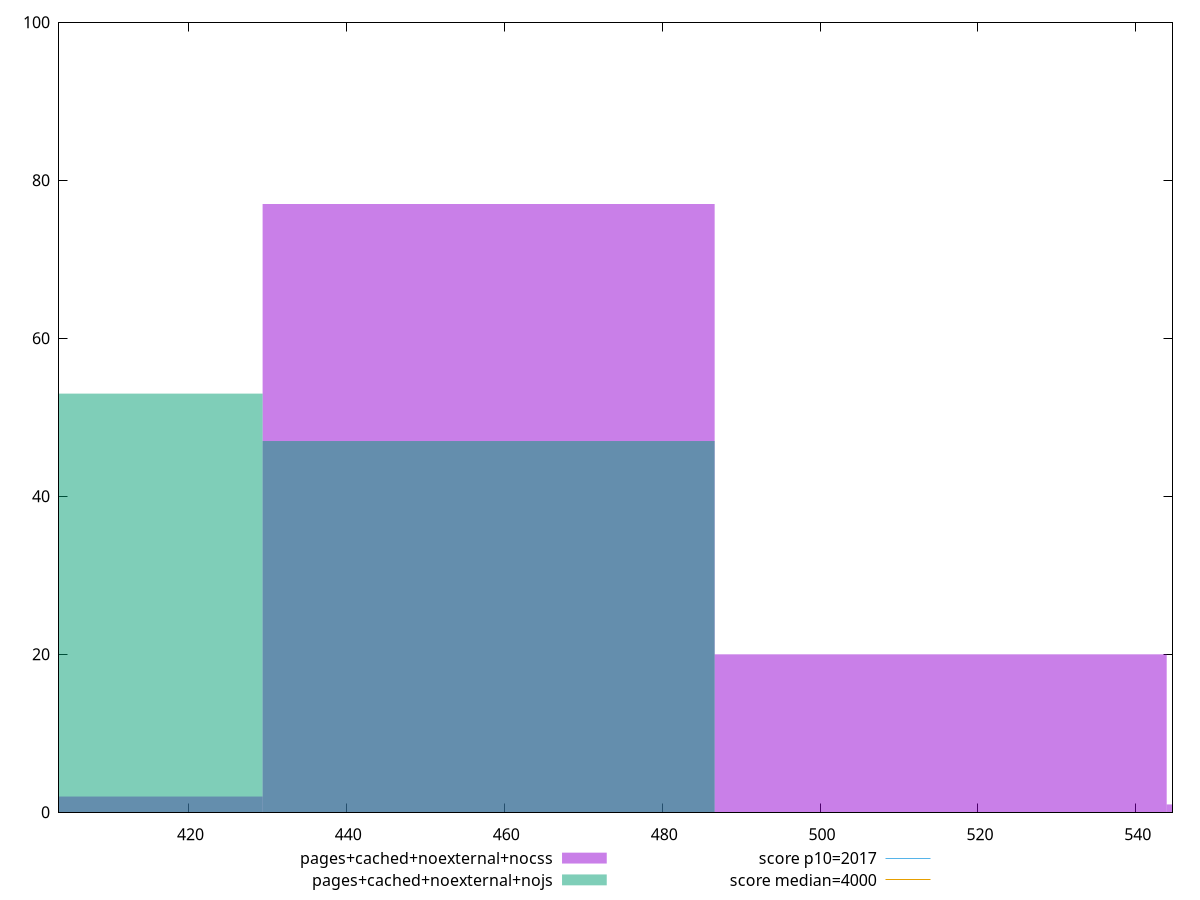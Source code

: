 reset

$pagesCachedNoexternalNocss <<EOF
458.0258498644971 77
515.2790810975592 20
400.77261863143497 2
572.5323123306214 1
EOF

$pagesCachedNoexternalNojs <<EOF
458.0258498644971 47
400.77261863143497 53
EOF

set key outside below
set boxwidth 57.25323123306214
set xrange [403.6120000000001:544.6400000000001]
set yrange [0:100]
set style fill transparent solid 0.5 noborder

set parametric
set terminal svg size 640, 500 enhanced background rgb 'white'
set output "report_00007_2020-12-11T15:55:29.892Z/mainthread-work-breakdown/comparison/histogram/9_vs_10.svg"

plot $pagesCachedNoexternalNocss title "pages+cached+noexternal+nocss" with boxes, \
     $pagesCachedNoexternalNojs title "pages+cached+noexternal+nojs" with boxes, \
     2017,t title "score p10=2017", \
     4000,t title "score median=4000"

reset
